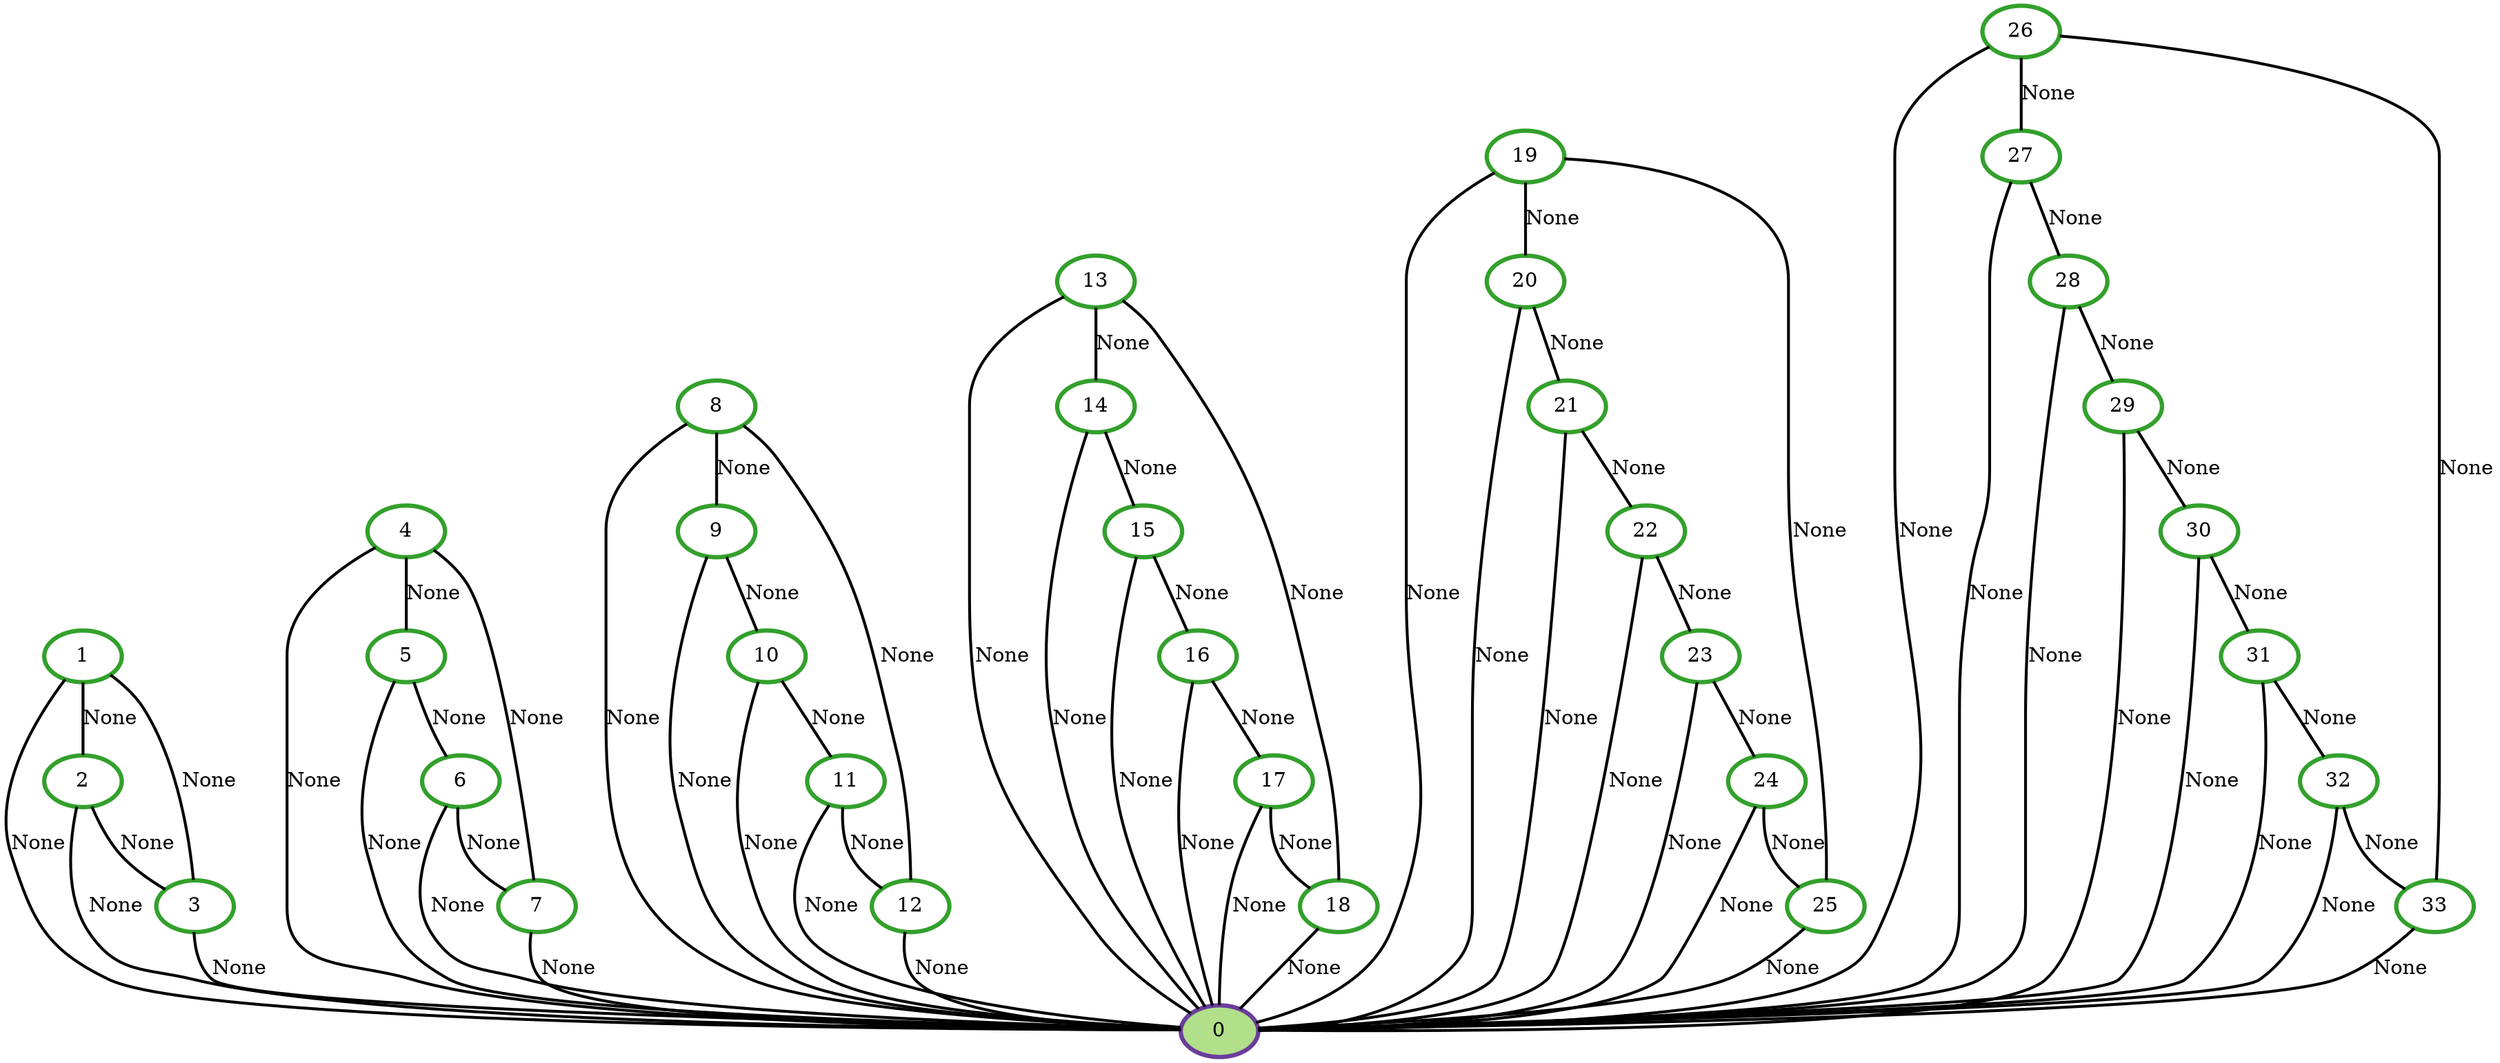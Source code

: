 graph G {
    0 [penwidth=3,label="0",color=10, colorscheme=paired12,style=filled,fillcolor=3]
    1 [penwidth=3,label="1",color=4, colorscheme=paired12]
    2 [penwidth=3,label="2",color=4, colorscheme=paired12]
    3 [penwidth=3,label="3",color=4, colorscheme=paired12]
    4 [penwidth=3,label="4",color=4, colorscheme=paired12]
    5 [penwidth=3,label="5",color=4, colorscheme=paired12]
    6 [penwidth=3,label="6",color=4, colorscheme=paired12]
    7 [penwidth=3,label="7",color=4, colorscheme=paired12]
    8 [penwidth=3,label="8",color=4, colorscheme=paired12]
    9 [penwidth=3,label="9",color=4, colorscheme=paired12]
    10 [penwidth=3,label="10",color=4, colorscheme=paired12]
    11 [penwidth=3,label="11",color=4, colorscheme=paired12]
    12 [penwidth=3,label="12",color=4, colorscheme=paired12]
    13 [penwidth=3,label="13",color=4, colorscheme=paired12]
    14 [penwidth=3,label="14",color=4, colorscheme=paired12]
    15 [penwidth=3,label="15",color=4, colorscheme=paired12]
    16 [penwidth=3,label="16",color=4, colorscheme=paired12]
    17 [penwidth=3,label="17",color=4, colorscheme=paired12]
    18 [penwidth=3,label="18",color=4, colorscheme=paired12]
    19 [penwidth=3,label="19",color=4, colorscheme=paired12]
    20 [penwidth=3,label="20",color=4, colorscheme=paired12]
    21 [penwidth=3,label="21",color=4, colorscheme=paired12]
    22 [penwidth=3,label="22",color=4, colorscheme=paired12]
    23 [penwidth=3,label="23",color=4, colorscheme=paired12]
    24 [penwidth=3,label="24",color=4, colorscheme=paired12]
    25 [penwidth=3,label="25",color=4, colorscheme=paired12]
    26 [penwidth=3,label="26",color=4, colorscheme=paired12]
    27 [penwidth=3,label="27",color=4, colorscheme=paired12]
    28 [penwidth=3,label="28",color=4, colorscheme=paired12]
    29 [penwidth=3,label="29",color=4, colorscheme=paired12]
    30 [penwidth=3,label="30",color=4, colorscheme=paired12]
    31 [penwidth=3,label="31",color=4, colorscheme=paired12]
    32 [penwidth=3,label="32",color=4, colorscheme=paired12]
    33 [penwidth=3,label="33",color=4, colorscheme=paired12]

    1--0 [penwidth=2,label="None"]
    2--0 [penwidth=2,label="None"]
    1--2 [penwidth=2,label="None"]
    3--0 [penwidth=2,label="None"]
    2--3 [penwidth=2,label="None"]
    3--1 [penwidth=2,label="None"]
    4--0 [penwidth=2,label="None"]
    5--0 [penwidth=2,label="None"]
    4--5 [penwidth=2,label="None"]
    6--0 [penwidth=2,label="None"]
    5--6 [penwidth=2,label="None"]
    7--0 [penwidth=2,label="None"]
    6--7 [penwidth=2,label="None"]
    7--4 [penwidth=2,label="None"]
    8--0 [penwidth=2,label="None"]
    9--0 [penwidth=2,label="None"]
    8--9 [penwidth=2,label="None"]
    10--0 [penwidth=2,label="None"]
    9--10 [penwidth=2,label="None"]
    11--0 [penwidth=2,label="None"]
    10--11 [penwidth=2,label="None"]
    12--0 [penwidth=2,label="None"]
    11--12 [penwidth=2,label="None"]
    12--8 [penwidth=2,label="None"]
    13--0 [penwidth=2,label="None"]
    14--0 [penwidth=2,label="None"]
    13--14 [penwidth=2,label="None"]
    15--0 [penwidth=2,label="None"]
    14--15 [penwidth=2,label="None"]
    16--0 [penwidth=2,label="None"]
    15--16 [penwidth=2,label="None"]
    17--0 [penwidth=2,label="None"]
    16--17 [penwidth=2,label="None"]
    18--0 [penwidth=2,label="None"]
    17--18 [penwidth=2,label="None"]
    18--13 [penwidth=2,label="None"]
    19--0 [penwidth=2,label="None"]
    20--0 [penwidth=2,label="None"]
    19--20 [penwidth=2,label="None"]
    21--0 [penwidth=2,label="None"]
    20--21 [penwidth=2,label="None"]
    22--0 [penwidth=2,label="None"]
    21--22 [penwidth=2,label="None"]
    23--0 [penwidth=2,label="None"]
    22--23 [penwidth=2,label="None"]
    24--0 [penwidth=2,label="None"]
    23--24 [penwidth=2,label="None"]
    25--0 [penwidth=2,label="None"]
    24--25 [penwidth=2,label="None"]
    25--19 [penwidth=2,label="None"]
    26--0 [penwidth=2,label="None"]
    27--0 [penwidth=2,label="None"]
    26--27 [penwidth=2,label="None"]
    28--0 [penwidth=2,label="None"]
    27--28 [penwidth=2,label="None"]
    29--0 [penwidth=2,label="None"]
    28--29 [penwidth=2,label="None"]
    30--0 [penwidth=2,label="None"]
    29--30 [penwidth=2,label="None"]
    31--0 [penwidth=2,label="None"]
    30--31 [penwidth=2,label="None"]
    32--0 [penwidth=2,label="None"]
    31--32 [penwidth=2,label="None"]
    33--0 [penwidth=2,label="None"]
    32--33 [penwidth=2,label="None"]
    33--26 [penwidth=2,label="None"]
}